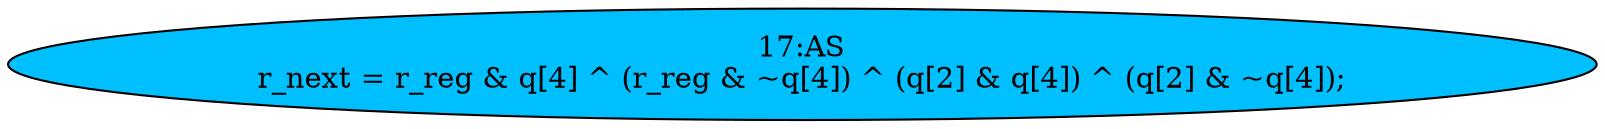 strict digraph "" {
	node [label="\N"];
	"17:AS"	[ast="<pyverilog.vparser.ast.Assign object at 0x7fde2ba91910>",
		def_var="['r_next']",
		fillcolor=deepskyblue,
		label="17:AS
r_next = r_reg & q[4] ^ (r_reg & ~q[4]) ^ (q[2] & q[4]) ^ (q[2] & ~q[4]);",
		statements="[]",
		style=filled,
		typ=Assign,
		use_var="['r_reg', 'q', 'r_reg', 'q', 'q', 'q', 'q', 'q']"];
}
